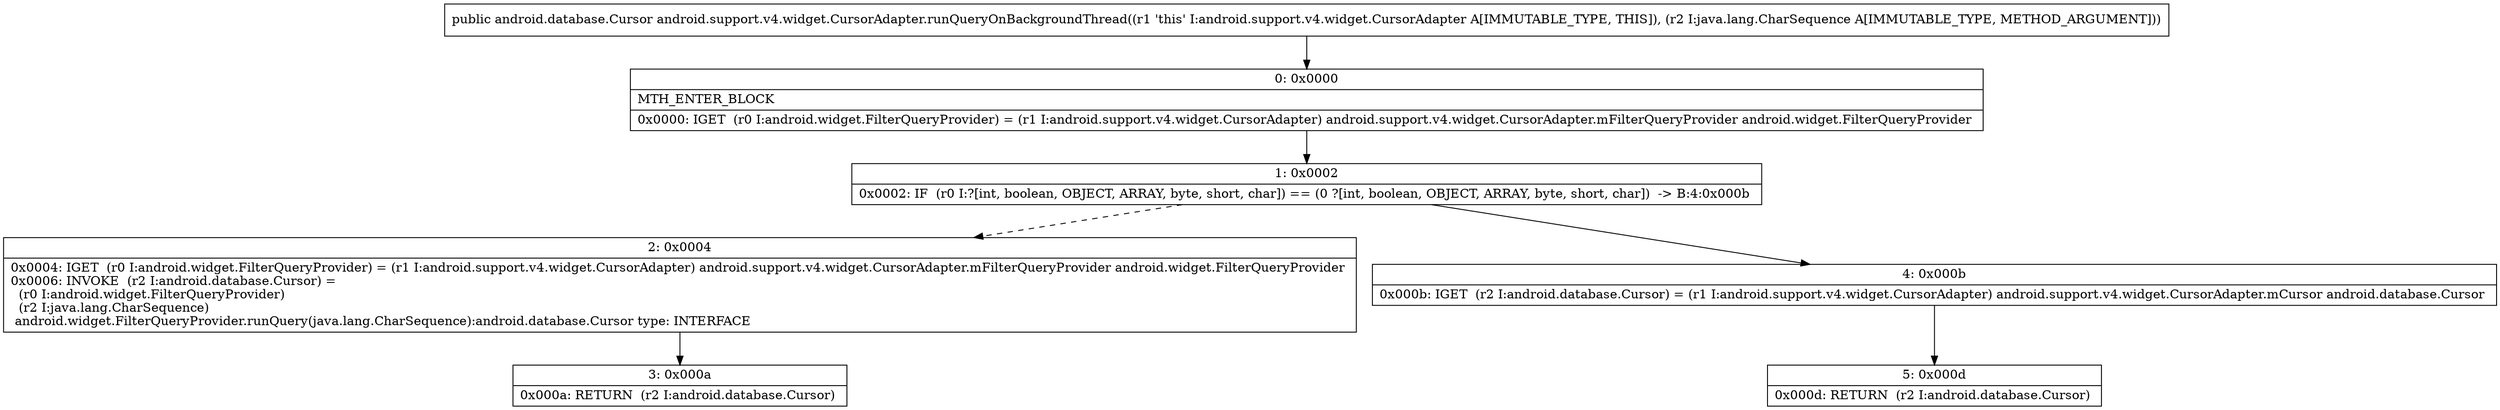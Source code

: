 digraph "CFG forandroid.support.v4.widget.CursorAdapter.runQueryOnBackgroundThread(Ljava\/lang\/CharSequence;)Landroid\/database\/Cursor;" {
Node_0 [shape=record,label="{0\:\ 0x0000|MTH_ENTER_BLOCK\l|0x0000: IGET  (r0 I:android.widget.FilterQueryProvider) = (r1 I:android.support.v4.widget.CursorAdapter) android.support.v4.widget.CursorAdapter.mFilterQueryProvider android.widget.FilterQueryProvider \l}"];
Node_1 [shape=record,label="{1\:\ 0x0002|0x0002: IF  (r0 I:?[int, boolean, OBJECT, ARRAY, byte, short, char]) == (0 ?[int, boolean, OBJECT, ARRAY, byte, short, char])  \-\> B:4:0x000b \l}"];
Node_2 [shape=record,label="{2\:\ 0x0004|0x0004: IGET  (r0 I:android.widget.FilterQueryProvider) = (r1 I:android.support.v4.widget.CursorAdapter) android.support.v4.widget.CursorAdapter.mFilterQueryProvider android.widget.FilterQueryProvider \l0x0006: INVOKE  (r2 I:android.database.Cursor) = \l  (r0 I:android.widget.FilterQueryProvider)\l  (r2 I:java.lang.CharSequence)\l android.widget.FilterQueryProvider.runQuery(java.lang.CharSequence):android.database.Cursor type: INTERFACE \l}"];
Node_3 [shape=record,label="{3\:\ 0x000a|0x000a: RETURN  (r2 I:android.database.Cursor) \l}"];
Node_4 [shape=record,label="{4\:\ 0x000b|0x000b: IGET  (r2 I:android.database.Cursor) = (r1 I:android.support.v4.widget.CursorAdapter) android.support.v4.widget.CursorAdapter.mCursor android.database.Cursor \l}"];
Node_5 [shape=record,label="{5\:\ 0x000d|0x000d: RETURN  (r2 I:android.database.Cursor) \l}"];
MethodNode[shape=record,label="{public android.database.Cursor android.support.v4.widget.CursorAdapter.runQueryOnBackgroundThread((r1 'this' I:android.support.v4.widget.CursorAdapter A[IMMUTABLE_TYPE, THIS]), (r2 I:java.lang.CharSequence A[IMMUTABLE_TYPE, METHOD_ARGUMENT])) }"];
MethodNode -> Node_0;
Node_0 -> Node_1;
Node_1 -> Node_2[style=dashed];
Node_1 -> Node_4;
Node_2 -> Node_3;
Node_4 -> Node_5;
}

